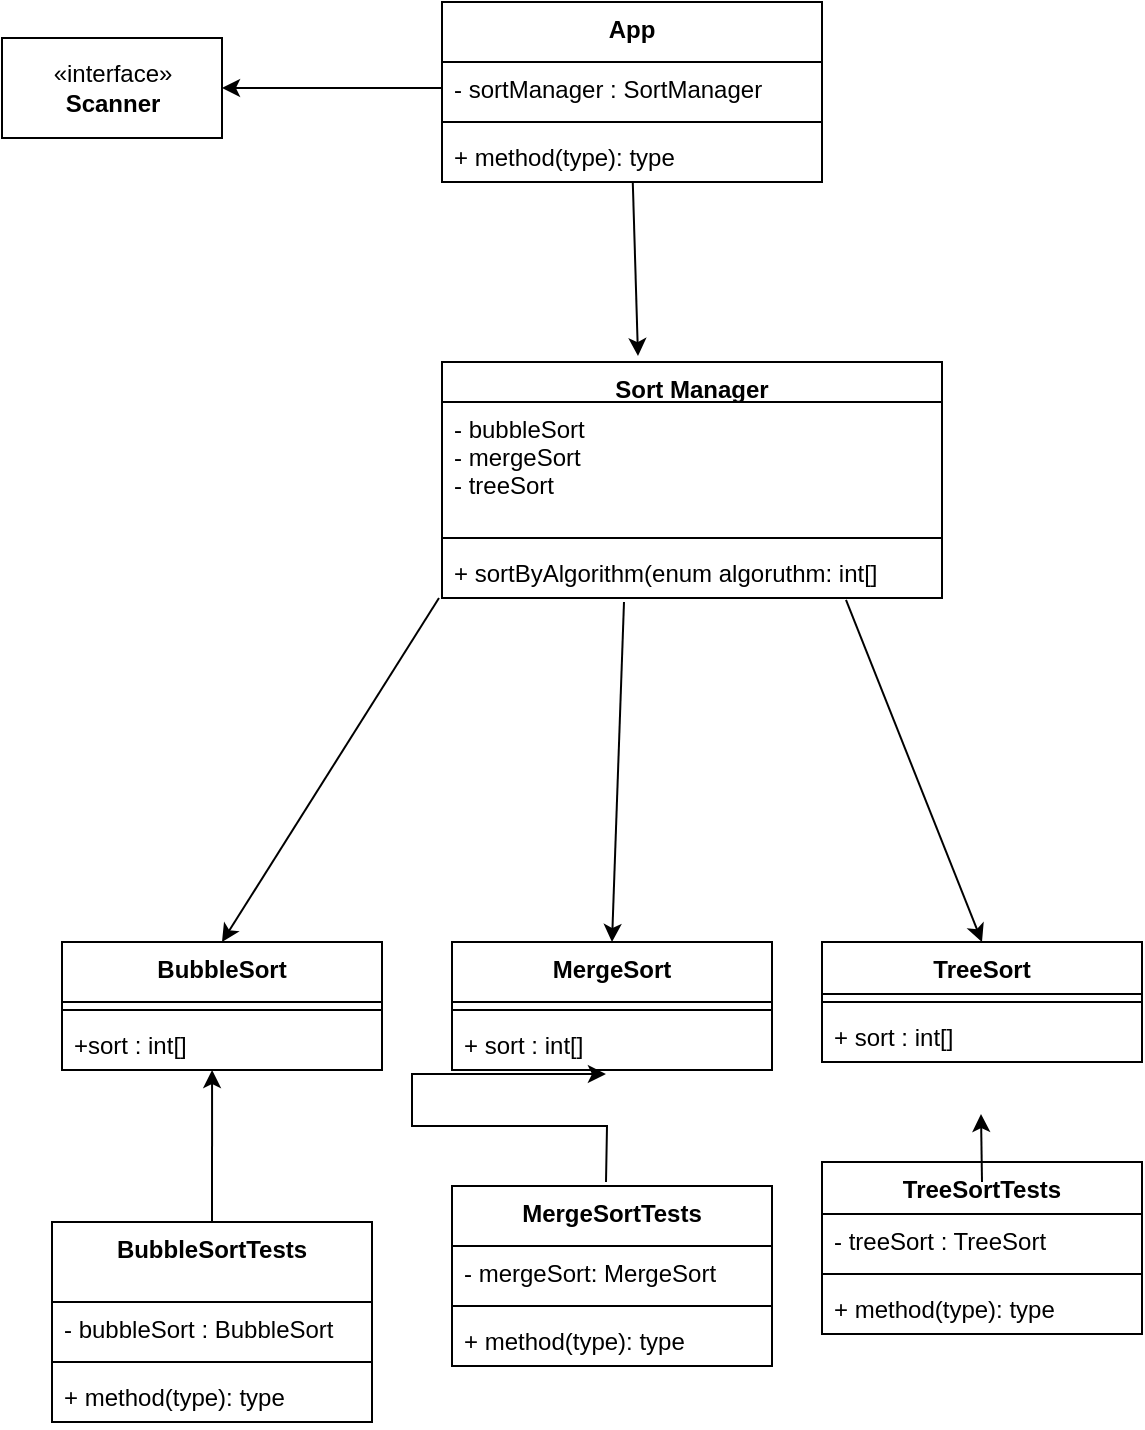<mxfile version="15.9.4" type="github">
  <diagram name="Page-1" id="e7e014a7-5840-1c2e-5031-d8a46d1fe8dd">
    <mxGraphModel dx="1422" dy="1612" grid="1" gridSize="10" guides="1" tooltips="1" connect="1" arrows="1" fold="1" page="1" pageScale="1" pageWidth="1169" pageHeight="826" background="none" math="0" shadow="0">
      <root>
        <mxCell id="0" />
        <mxCell id="1" parent="0" />
        <mxCell id="H2etOIg37bFnBIi_20kN-46" value="" style="endArrow=classic;html=1;rounded=0;entryX=0.5;entryY=0;entryDx=0;entryDy=0;exitX=-0.006;exitY=1;exitDx=0;exitDy=0;exitPerimeter=0;" parent="1" source="zZwWPSQW39vRK8p1Og58-4" target="H2etOIg37bFnBIi_20kN-51" edge="1">
          <mxGeometry width="50" height="50" relative="1" as="geometry">
            <mxPoint x="519.206" y="161.291" as="sourcePoint" />
            <mxPoint x="397.5" y="290" as="targetPoint" />
          </mxGeometry>
        </mxCell>
        <mxCell id="H2etOIg37bFnBIi_20kN-47" value="" style="endArrow=classic;html=1;rounded=0;entryX=0.5;entryY=0;entryDx=0;entryDy=0;exitX=0.808;exitY=1.038;exitDx=0;exitDy=0;exitPerimeter=0;" parent="1" source="zZwWPSQW39vRK8p1Og58-4" target="H2etOIg37bFnBIi_20kN-63" edge="1">
          <mxGeometry width="50" height="50" relative="1" as="geometry">
            <mxPoint x="620" y="160" as="sourcePoint" />
            <mxPoint x="695" y="300" as="targetPoint" />
          </mxGeometry>
        </mxCell>
        <mxCell id="H2etOIg37bFnBIi_20kN-48" value="" style="endArrow=classic;html=1;rounded=0;exitX=0.364;exitY=1.077;exitDx=0;exitDy=0;exitPerimeter=0;entryX=0.5;entryY=0;entryDx=0;entryDy=0;" parent="1" source="zZwWPSQW39vRK8p1Og58-4" target="H2etOIg37bFnBIi_20kN-59" edge="1">
          <mxGeometry width="50" height="50" relative="1" as="geometry">
            <mxPoint x="570" y="170" as="sourcePoint" />
            <mxPoint x="573.69" y="298.65" as="targetPoint" />
          </mxGeometry>
        </mxCell>
        <mxCell id="H2etOIg37bFnBIi_20kN-49" value="«interface»&lt;br&gt;&lt;b&gt;Scanner&lt;/b&gt;" style="html=1;" parent="1" vertex="1">
          <mxGeometry x="260" y="-72" width="110" height="50" as="geometry" />
        </mxCell>
        <mxCell id="H2etOIg37bFnBIi_20kN-50" value="" style="endArrow=classic;html=1;rounded=0;exitX=0;exitY=0.5;exitDx=0;exitDy=0;" parent="1" source="zZwWPSQW39vRK8p1Og58-6" target="H2etOIg37bFnBIi_20kN-49" edge="1">
          <mxGeometry width="50" height="50" relative="1" as="geometry">
            <mxPoint x="510" y="110" as="sourcePoint" />
            <mxPoint x="460" y="90" as="targetPoint" />
          </mxGeometry>
        </mxCell>
        <mxCell id="H2etOIg37bFnBIi_20kN-51" value="BubbleSort" style="swimlane;fontStyle=1;align=center;verticalAlign=top;childLayout=stackLayout;horizontal=1;startSize=30;horizontalStack=0;resizeParent=1;resizeParentMax=0;resizeLast=0;collapsible=1;marginBottom=0;" parent="1" vertex="1">
          <mxGeometry x="290" y="380" width="160" height="64" as="geometry" />
        </mxCell>
        <mxCell id="H2etOIg37bFnBIi_20kN-53" value="" style="line;strokeWidth=1;fillColor=none;align=left;verticalAlign=middle;spacingTop=-1;spacingLeft=3;spacingRight=3;rotatable=0;labelPosition=right;points=[];portConstraint=eastwest;" parent="H2etOIg37bFnBIi_20kN-51" vertex="1">
          <mxGeometry y="30" width="160" height="8" as="geometry" />
        </mxCell>
        <mxCell id="H2etOIg37bFnBIi_20kN-54" value="+sort : int[]" style="text;strokeColor=none;fillColor=none;align=left;verticalAlign=top;spacingLeft=4;spacingRight=4;overflow=hidden;rotatable=0;points=[[0,0.5],[1,0.5]];portConstraint=eastwest;" parent="H2etOIg37bFnBIi_20kN-51" vertex="1">
          <mxGeometry y="38" width="160" height="26" as="geometry" />
        </mxCell>
        <mxCell id="H2etOIg37bFnBIi_20kN-59" value="MergeSort" style="swimlane;fontStyle=1;align=center;verticalAlign=top;childLayout=stackLayout;horizontal=1;startSize=30;horizontalStack=0;resizeParent=1;resizeParentMax=0;resizeLast=0;collapsible=1;marginBottom=0;" parent="1" vertex="1">
          <mxGeometry x="485" y="380" width="160" height="64" as="geometry" />
        </mxCell>
        <mxCell id="H2etOIg37bFnBIi_20kN-61" value="" style="line;strokeWidth=1;fillColor=none;align=left;verticalAlign=middle;spacingTop=-1;spacingLeft=3;spacingRight=3;rotatable=0;labelPosition=right;points=[];portConstraint=eastwest;" parent="H2etOIg37bFnBIi_20kN-59" vertex="1">
          <mxGeometry y="30" width="160" height="8" as="geometry" />
        </mxCell>
        <mxCell id="H2etOIg37bFnBIi_20kN-62" value="+ sort : int[]" style="text;strokeColor=none;fillColor=none;align=left;verticalAlign=top;spacingLeft=4;spacingRight=4;overflow=hidden;rotatable=0;points=[[0,0.5],[1,0.5]];portConstraint=eastwest;" parent="H2etOIg37bFnBIi_20kN-59" vertex="1">
          <mxGeometry y="38" width="160" height="26" as="geometry" />
        </mxCell>
        <mxCell id="H2etOIg37bFnBIi_20kN-63" value="TreeSort" style="swimlane;fontStyle=1;align=center;verticalAlign=top;childLayout=stackLayout;horizontal=1;startSize=26;horizontalStack=0;resizeParent=1;resizeParentMax=0;resizeLast=0;collapsible=1;marginBottom=0;" parent="1" vertex="1">
          <mxGeometry x="670" y="380" width="160" height="60" as="geometry" />
        </mxCell>
        <mxCell id="H2etOIg37bFnBIi_20kN-65" value="" style="line;strokeWidth=1;fillColor=none;align=left;verticalAlign=middle;spacingTop=-1;spacingLeft=3;spacingRight=3;rotatable=0;labelPosition=right;points=[];portConstraint=eastwest;" parent="H2etOIg37bFnBIi_20kN-63" vertex="1">
          <mxGeometry y="26" width="160" height="8" as="geometry" />
        </mxCell>
        <mxCell id="H2etOIg37bFnBIi_20kN-66" value="+ sort : int[]" style="text;strokeColor=none;fillColor=none;align=left;verticalAlign=top;spacingLeft=4;spacingRight=4;overflow=hidden;rotatable=0;points=[[0,0.5],[1,0.5]];portConstraint=eastwest;" parent="H2etOIg37bFnBIi_20kN-63" vertex="1">
          <mxGeometry y="34" width="160" height="26" as="geometry" />
        </mxCell>
        <mxCell id="H2etOIg37bFnBIi_20kN-87" style="edgeStyle=orthogonalEdgeStyle;rounded=0;orthogonalLoop=1;jettySize=auto;html=1;exitX=0.5;exitY=0;exitDx=0;exitDy=0;entryX=0.469;entryY=1;entryDx=0;entryDy=0;entryPerimeter=0;" parent="1" source="H2etOIg37bFnBIi_20kN-67" target="H2etOIg37bFnBIi_20kN-54" edge="1">
          <mxGeometry relative="1" as="geometry" />
        </mxCell>
        <mxCell id="H2etOIg37bFnBIi_20kN-67" value="BubbleSortTests" style="swimlane;fontStyle=1;align=center;verticalAlign=top;childLayout=stackLayout;horizontal=1;startSize=40;horizontalStack=0;resizeParent=1;resizeParentMax=0;resizeLast=0;collapsible=1;marginBottom=0;" parent="1" vertex="1">
          <mxGeometry x="285" y="520" width="160" height="100" as="geometry" />
        </mxCell>
        <mxCell id="H2etOIg37bFnBIi_20kN-68" value="- bubbleSort : BubbleSort" style="text;strokeColor=none;fillColor=none;align=left;verticalAlign=top;spacingLeft=4;spacingRight=4;overflow=hidden;rotatable=0;points=[[0,0.5],[1,0.5]];portConstraint=eastwest;" parent="H2etOIg37bFnBIi_20kN-67" vertex="1">
          <mxGeometry y="40" width="160" height="26" as="geometry" />
        </mxCell>
        <mxCell id="H2etOIg37bFnBIi_20kN-69" value="" style="line;strokeWidth=1;fillColor=none;align=left;verticalAlign=middle;spacingTop=-1;spacingLeft=3;spacingRight=3;rotatable=0;labelPosition=right;points=[];portConstraint=eastwest;" parent="H2etOIg37bFnBIi_20kN-67" vertex="1">
          <mxGeometry y="66" width="160" height="8" as="geometry" />
        </mxCell>
        <mxCell id="H2etOIg37bFnBIi_20kN-70" value="+ method(type): type" style="text;strokeColor=none;fillColor=none;align=left;verticalAlign=top;spacingLeft=4;spacingRight=4;overflow=hidden;rotatable=0;points=[[0,0.5],[1,0.5]];portConstraint=eastwest;" parent="H2etOIg37bFnBIi_20kN-67" vertex="1">
          <mxGeometry y="74" width="160" height="26" as="geometry" />
        </mxCell>
        <mxCell id="H2etOIg37bFnBIi_20kN-71" value="MergeSortTests" style="swimlane;fontStyle=1;align=center;verticalAlign=top;childLayout=stackLayout;horizontal=1;startSize=30;horizontalStack=0;resizeParent=1;resizeParentMax=0;resizeLast=0;collapsible=1;marginBottom=0;" parent="1" vertex="1">
          <mxGeometry x="485" y="502" width="160" height="90" as="geometry" />
        </mxCell>
        <mxCell id="H2etOIg37bFnBIi_20kN-72" value="- mergeSort: MergeSort" style="text;strokeColor=none;fillColor=none;align=left;verticalAlign=top;spacingLeft=4;spacingRight=4;overflow=hidden;rotatable=0;points=[[0,0.5],[1,0.5]];portConstraint=eastwest;" parent="H2etOIg37bFnBIi_20kN-71" vertex="1">
          <mxGeometry y="30" width="160" height="26" as="geometry" />
        </mxCell>
        <mxCell id="H2etOIg37bFnBIi_20kN-73" value="" style="line;strokeWidth=1;fillColor=none;align=left;verticalAlign=middle;spacingTop=-1;spacingLeft=3;spacingRight=3;rotatable=0;labelPosition=right;points=[];portConstraint=eastwest;" parent="H2etOIg37bFnBIi_20kN-71" vertex="1">
          <mxGeometry y="56" width="160" height="8" as="geometry" />
        </mxCell>
        <mxCell id="H2etOIg37bFnBIi_20kN-74" value="+ method(type): type" style="text;strokeColor=none;fillColor=none;align=left;verticalAlign=top;spacingLeft=4;spacingRight=4;overflow=hidden;rotatable=0;points=[[0,0.5],[1,0.5]];portConstraint=eastwest;" parent="H2etOIg37bFnBIi_20kN-71" vertex="1">
          <mxGeometry y="64" width="160" height="26" as="geometry" />
        </mxCell>
        <mxCell id="H2etOIg37bFnBIi_20kN-76" value="TreeSortTests" style="swimlane;fontStyle=1;align=center;verticalAlign=top;childLayout=stackLayout;horizontal=1;startSize=26;horizontalStack=0;resizeParent=1;resizeParentMax=0;resizeLast=0;collapsible=1;marginBottom=0;" parent="1" vertex="1">
          <mxGeometry x="670" y="490" width="160" height="86" as="geometry" />
        </mxCell>
        <mxCell id="H2etOIg37bFnBIi_20kN-77" value="- treeSort : TreeSort" style="text;strokeColor=none;fillColor=none;align=left;verticalAlign=top;spacingLeft=4;spacingRight=4;overflow=hidden;rotatable=0;points=[[0,0.5],[1,0.5]];portConstraint=eastwest;" parent="H2etOIg37bFnBIi_20kN-76" vertex="1">
          <mxGeometry y="26" width="160" height="26" as="geometry" />
        </mxCell>
        <mxCell id="H2etOIg37bFnBIi_20kN-78" value="" style="line;strokeWidth=1;fillColor=none;align=left;verticalAlign=middle;spacingTop=-1;spacingLeft=3;spacingRight=3;rotatable=0;labelPosition=right;points=[];portConstraint=eastwest;" parent="H2etOIg37bFnBIi_20kN-76" vertex="1">
          <mxGeometry y="52" width="160" height="8" as="geometry" />
        </mxCell>
        <mxCell id="H2etOIg37bFnBIi_20kN-79" value="+ method(type): type" style="text;strokeColor=none;fillColor=none;align=left;verticalAlign=top;spacingLeft=4;spacingRight=4;overflow=hidden;rotatable=0;points=[[0,0.5],[1,0.5]];portConstraint=eastwest;" parent="H2etOIg37bFnBIi_20kN-76" vertex="1">
          <mxGeometry y="60" width="160" height="26" as="geometry" />
        </mxCell>
        <mxCell id="H2etOIg37bFnBIi_20kN-88" style="edgeStyle=orthogonalEdgeStyle;rounded=0;orthogonalLoop=1;jettySize=auto;html=1;entryX=0.481;entryY=1.077;entryDx=0;entryDy=0;entryPerimeter=0;" parent="1" target="H2etOIg37bFnBIi_20kN-62" edge="1">
          <mxGeometry relative="1" as="geometry">
            <mxPoint x="562" y="500" as="sourcePoint" />
            <mxPoint x="375.04" y="480" as="targetPoint" />
          </mxGeometry>
        </mxCell>
        <mxCell id="H2etOIg37bFnBIi_20kN-89" style="edgeStyle=orthogonalEdgeStyle;rounded=0;orthogonalLoop=1;jettySize=auto;html=1;entryX=0.481;entryY=1.077;entryDx=0;entryDy=0;entryPerimeter=0;" parent="1" edge="1">
          <mxGeometry relative="1" as="geometry">
            <mxPoint x="750" y="500" as="sourcePoint" />
            <mxPoint x="749.5" y="466.002" as="targetPoint" />
          </mxGeometry>
        </mxCell>
        <mxCell id="zZwWPSQW39vRK8p1Og58-1" value="Sort Manager" style="swimlane;fontStyle=1;align=center;verticalAlign=top;childLayout=stackLayout;horizontal=1;startSize=20;horizontalStack=0;resizeParent=1;resizeParentMax=0;resizeLast=0;collapsible=1;marginBottom=0;" parent="1" vertex="1">
          <mxGeometry x="480" y="90" width="250" height="118" as="geometry" />
        </mxCell>
        <mxCell id="zZwWPSQW39vRK8p1Og58-2" value="- bubbleSort&#xa;- mergeSort&#xa;- treeSort" style="text;strokeColor=none;fillColor=none;align=left;verticalAlign=top;spacingLeft=4;spacingRight=4;overflow=hidden;rotatable=0;points=[[0,0.5],[1,0.5]];portConstraint=eastwest;" parent="zZwWPSQW39vRK8p1Og58-1" vertex="1">
          <mxGeometry y="20" width="250" height="64" as="geometry" />
        </mxCell>
        <mxCell id="zZwWPSQW39vRK8p1Og58-3" value="" style="line;strokeWidth=1;fillColor=none;align=left;verticalAlign=middle;spacingTop=-1;spacingLeft=3;spacingRight=3;rotatable=0;labelPosition=right;points=[];portConstraint=eastwest;" parent="zZwWPSQW39vRK8p1Og58-1" vertex="1">
          <mxGeometry y="84" width="250" height="8" as="geometry" />
        </mxCell>
        <mxCell id="zZwWPSQW39vRK8p1Og58-4" value="+ sortByAlgorithm(enum algoruthm: int[]" style="text;strokeColor=none;fillColor=none;align=left;verticalAlign=top;spacingLeft=4;spacingRight=4;overflow=hidden;rotatable=0;points=[[0,0.5],[1,0.5]];portConstraint=eastwest;" parent="zZwWPSQW39vRK8p1Og58-1" vertex="1">
          <mxGeometry y="92" width="250" height="26" as="geometry" />
        </mxCell>
        <mxCell id="zZwWPSQW39vRK8p1Og58-5" value="App" style="swimlane;fontStyle=1;align=center;verticalAlign=top;childLayout=stackLayout;horizontal=1;startSize=30;horizontalStack=0;resizeParent=1;resizeParentMax=0;resizeLast=0;collapsible=1;marginBottom=0;" parent="1" vertex="1">
          <mxGeometry x="480" y="-90" width="190" height="90" as="geometry" />
        </mxCell>
        <mxCell id="zZwWPSQW39vRK8p1Og58-6" value="- sortManager : SortManager" style="text;strokeColor=none;fillColor=none;align=left;verticalAlign=top;spacingLeft=4;spacingRight=4;overflow=hidden;rotatable=0;points=[[0,0.5],[1,0.5]];portConstraint=eastwest;" parent="zZwWPSQW39vRK8p1Og58-5" vertex="1">
          <mxGeometry y="30" width="190" height="26" as="geometry" />
        </mxCell>
        <mxCell id="zZwWPSQW39vRK8p1Og58-7" value="" style="line;strokeWidth=1;fillColor=none;align=left;verticalAlign=middle;spacingTop=-1;spacingLeft=3;spacingRight=3;rotatable=0;labelPosition=right;points=[];portConstraint=eastwest;" parent="zZwWPSQW39vRK8p1Og58-5" vertex="1">
          <mxGeometry y="56" width="190" height="8" as="geometry" />
        </mxCell>
        <mxCell id="zZwWPSQW39vRK8p1Og58-8" value="+ method(type): type" style="text;strokeColor=none;fillColor=none;align=left;verticalAlign=top;spacingLeft=4;spacingRight=4;overflow=hidden;rotatable=0;points=[[0,0.5],[1,0.5]];portConstraint=eastwest;" parent="zZwWPSQW39vRK8p1Og58-5" vertex="1">
          <mxGeometry y="64" width="190" height="26" as="geometry" />
        </mxCell>
        <mxCell id="zZwWPSQW39vRK8p1Og58-13" value="" style="endArrow=classic;html=1;rounded=0;entryX=0.392;entryY=-0.025;entryDx=0;entryDy=0;entryPerimeter=0;" parent="1" source="zZwWPSQW39vRK8p1Og58-8" target="zZwWPSQW39vRK8p1Og58-1" edge="1">
          <mxGeometry width="50" height="50" relative="1" as="geometry">
            <mxPoint x="300" y="80" as="sourcePoint" />
            <mxPoint x="350" y="30" as="targetPoint" />
          </mxGeometry>
        </mxCell>
      </root>
    </mxGraphModel>
  </diagram>
</mxfile>
